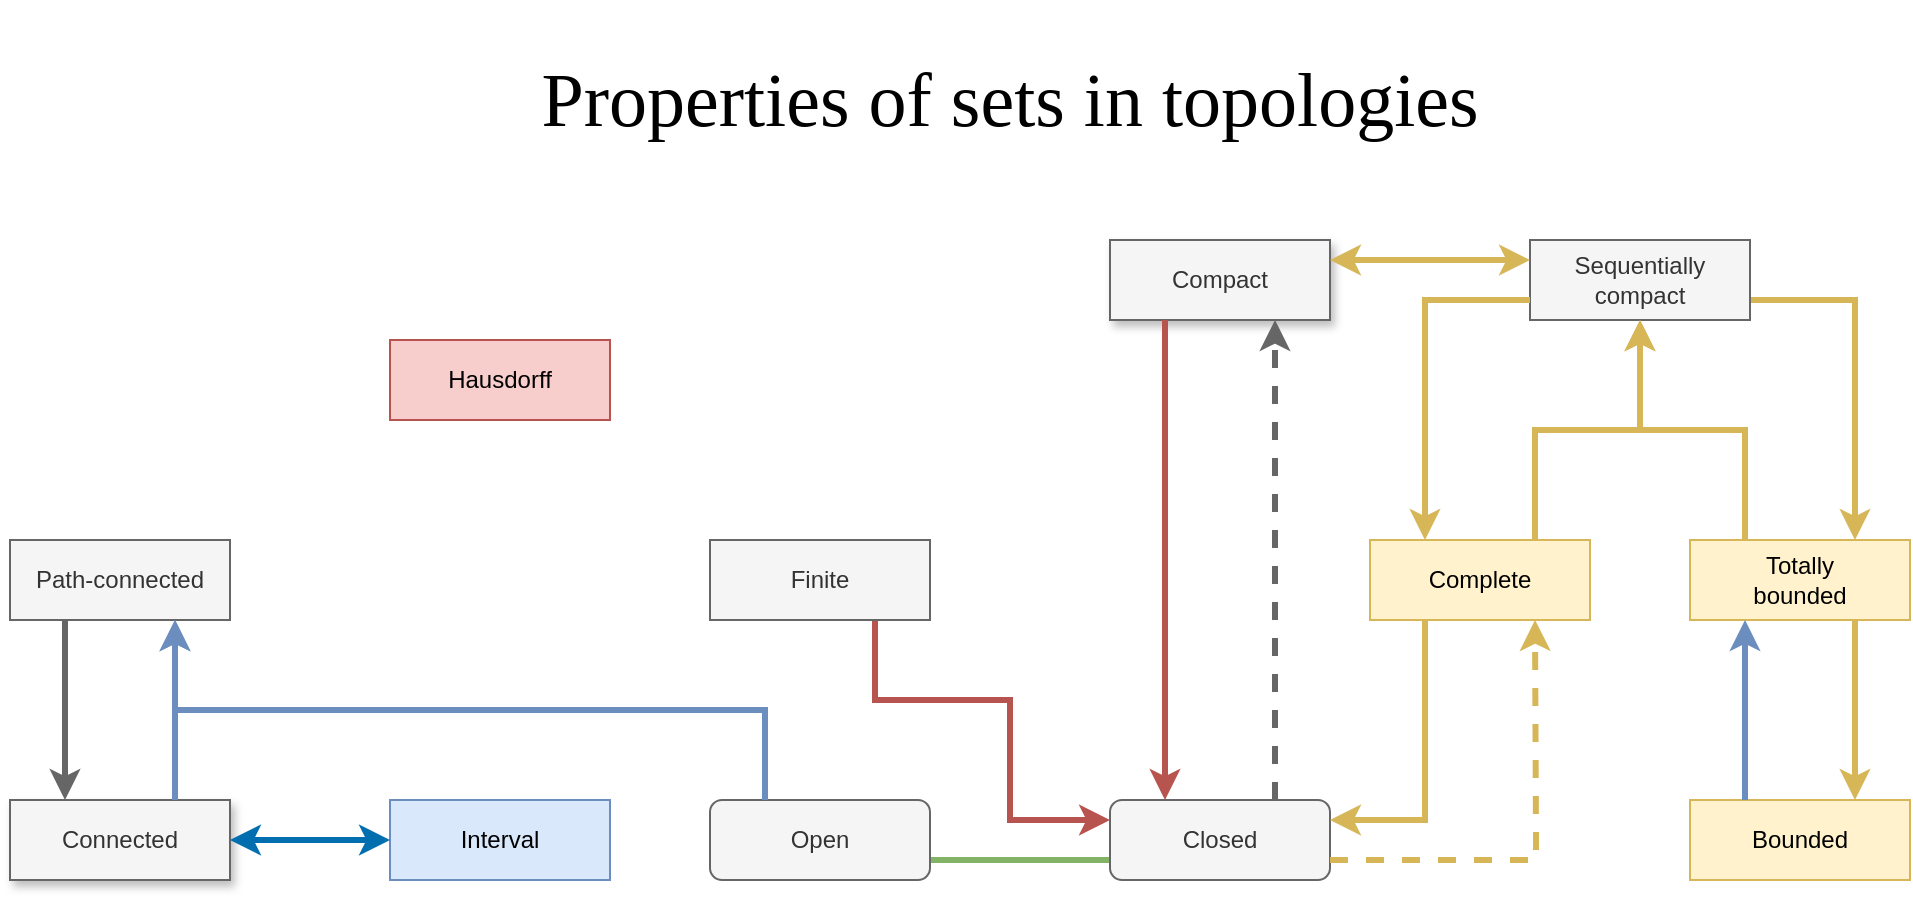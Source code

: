<mxfile version="19.0.3" type="device"><diagram id="lEuUHeqJ51Pbfc5kS8y1" name="Page-1"><mxGraphModel dx="1389" dy="725" grid="1" gridSize="10" guides="1" tooltips="1" connect="1" arrows="1" fold="1" page="1" pageScale="1" pageWidth="827" pageHeight="1169" math="1" shadow="0"><root><mxCell id="0"/><mxCell id="1" parent="0"/><UserObject label="" tooltip="Complements of each other." id="ILrjlOwBFOvKSsJaodoY-8"><mxCell style="edgeStyle=orthogonalEdgeStyle;rounded=0;orthogonalLoop=1;jettySize=auto;html=1;exitX=1;exitY=0.75;exitDx=0;exitDy=0;entryX=0;entryY=0.75;entryDx=0;entryDy=0;fontSize=11;fillColor=#d5e8d4;strokeColor=#82b366;endArrow=none;endFill=0;strokeWidth=3;" parent="1" source="ILrjlOwBFOvKSsJaodoY-2" target="ILrjlOwBFOvKSsJaodoY-7" edge="1"><mxGeometry relative="1" as="geometry"/></mxCell></UserObject><UserObject label="Open" tooltip="In a topology, defined as part of the topology.&#10;&#10;In a metric space, defined as: For every point in the set, there exists some ball contained in the set.&#10;&#10;Preserved under the inverse image of a continuous function." id="ILrjlOwBFOvKSsJaodoY-2"><mxCell style="rounded=1;whiteSpace=wrap;html=1;fillColor=#f5f5f5;fontColor=#333333;strokeColor=#666666;" parent="1" vertex="1"><mxGeometry x="400" y="520" width="110" height="40" as="geometry"/></mxCell></UserObject><mxCell id="ILrjlOwBFOvKSsJaodoY-4" value="Properties of sets in topologies" style="text;html=1;strokeColor=none;fillColor=none;align=center;verticalAlign=middle;whiteSpace=wrap;rounded=0;fontSize=38;fontFamily=Tahoma;" parent="1" vertex="1"><mxGeometry x="280" y="120" width="540" height="100" as="geometry"/></mxCell><UserObject label="Closed" tooltip="Definition: The complement of the set is open.&#10;&#10;Preserved under the inverse image of a continuous function." id="ILrjlOwBFOvKSsJaodoY-7"><mxCell style="rounded=1;whiteSpace=wrap;html=1;fillColor=#f5f5f5;fontColor=#333333;strokeColor=#666666;" parent="1" vertex="1"><mxGeometry x="600" y="520" width="110" height="40" as="geometry"/></mxCell></UserObject><UserObject label="" tooltip="Implies. Metric spaces only." id="ILrjlOwBFOvKSsJaodoY-11"><mxCell style="edgeStyle=orthogonalEdgeStyle;rounded=0;orthogonalLoop=1;jettySize=auto;html=1;exitX=1;exitY=0.75;exitDx=0;exitDy=0;entryX=0.75;entryY=0;entryDx=0;entryDy=0;fontSize=11;endArrow=classic;endFill=1;strokeWidth=3;fillColor=#fff2cc;strokeColor=#d6b656;" parent="1" source="ILrjlOwBFOvKSsJaodoY-9" target="ILrjlOwBFOvKSsJaodoY-13" edge="1"><mxGeometry relative="1" as="geometry"/></mxCell></UserObject><UserObject label="Sequentially compact" tooltip="Definition: Every sequence in the set has a subsequence that converges to a point in the set." id="ILrjlOwBFOvKSsJaodoY-9"><mxCell style="rounded=0;whiteSpace=wrap;html=1;fillColor=#f5f5f5;fontColor=#333333;strokeColor=#666666;" parent="1" vertex="1"><mxGeometry x="810" y="240" width="110" height="40" as="geometry"/></mxCell></UserObject><UserObject label="Bounded" tooltip="Metric spaces only.&#10;&#10;Definition: There exists some point in the set for which some ball centered at that point contains the whole set." id="ILrjlOwBFOvKSsJaodoY-10"><mxCell style="rounded=0;whiteSpace=wrap;html=1;fillColor=#fff2cc;strokeColor=#d6b656;" parent="1" vertex="1"><mxGeometry x="890" y="520" width="110" height="40" as="geometry"/></mxCell></UserObject><UserObject label="Totally&lt;br&gt;bounded" tooltip="Metric spaces only.&#10;&#10;Definition: For any given radius, there exists a finite covering of the set with balls of that radius." id="ILrjlOwBFOvKSsJaodoY-13"><mxCell style="rounded=0;whiteSpace=wrap;html=1;fillColor=#fff2cc;strokeColor=#d6b656;" parent="1" vertex="1"><mxGeometry x="890" y="390" width="110" height="40" as="geometry"/></mxCell></UserObject><UserObject label="" tooltip="Implies. Metric spaces only." id="ILrjlOwBFOvKSsJaodoY-15"><mxCell style="edgeStyle=orthogonalEdgeStyle;rounded=0;orthogonalLoop=1;jettySize=auto;html=1;exitX=0.75;exitY=1;exitDx=0;exitDy=0;entryX=0.75;entryY=0;entryDx=0;entryDy=0;fontSize=11;endArrow=classic;endFill=1;strokeWidth=3;fillColor=#fff2cc;strokeColor=#d6b656;" parent="1" source="ILrjlOwBFOvKSsJaodoY-13" target="ILrjlOwBFOvKSsJaodoY-10" edge="1"><mxGeometry relative="1" as="geometry"><mxPoint x="927" y="370" as="sourcePoint"/><mxPoint x="972" y="500" as="targetPoint"/></mxGeometry></mxCell></UserObject><UserObject label="Compact" tooltip="Definition: Every open covering has a finite subset which is also an open covering.&#10;&#10;Preserved under the image of a continuous function." id="ILrjlOwBFOvKSsJaodoY-16"><mxCell style="rounded=0;whiteSpace=wrap;html=1;fillColor=#f5f5f5;fontColor=#333333;strokeColor=#666666;shadow=1;" parent="1" vertex="1"><mxGeometry x="600" y="240" width="110" height="40" as="geometry"/></mxCell></UserObject><UserObject label="" tooltip="Equivalent, if the space is metric." id="ILrjlOwBFOvKSsJaodoY-17"><mxCell style="edgeStyle=orthogonalEdgeStyle;rounded=0;orthogonalLoop=1;jettySize=auto;html=1;exitX=0;exitY=0.25;exitDx=0;exitDy=0;entryX=1;entryY=0.25;entryDx=0;entryDy=0;fontSize=11;endArrow=classic;endFill=1;strokeWidth=3;fillColor=#fff2cc;strokeColor=#d6b656;startArrow=classic;startFill=1;" parent="1" source="ILrjlOwBFOvKSsJaodoY-9" target="ILrjlOwBFOvKSsJaodoY-16" edge="1"><mxGeometry relative="1" as="geometry"><mxPoint x="560" y="190" as="sourcePoint"/><mxPoint x="605" y="320" as="targetPoint"/></mxGeometry></mxCell></UserObject><UserObject label="Complete" tooltip="Metric spaces only.&#10;&#10;Definition: Every Cauchy sequence in the set converges to a point in the set." id="ILrjlOwBFOvKSsJaodoY-19"><mxCell style="rounded=0;whiteSpace=wrap;html=1;fillColor=#fff2cc;strokeColor=#d6b656;" parent="1" vertex="1"><mxGeometry x="730" y="390" width="110" height="40" as="geometry"/></mxCell></UserObject><UserObject label="" tooltip="Implies. Metric spaces only." id="ILrjlOwBFOvKSsJaodoY-20"><mxCell style="edgeStyle=orthogonalEdgeStyle;rounded=0;orthogonalLoop=1;jettySize=auto;html=1;exitX=0.25;exitY=1;exitDx=0;exitDy=0;entryX=1;entryY=0.25;entryDx=0;entryDy=0;fontSize=11;endArrow=classic;endFill=1;strokeWidth=3;fillColor=#fff2cc;strokeColor=#d6b656;" parent="1" source="ILrjlOwBFOvKSsJaodoY-19" target="ILrjlOwBFOvKSsJaodoY-7" edge="1"><mxGeometry relative="1" as="geometry"><mxPoint x="790" y="460" as="sourcePoint"/><mxPoint x="765" y="720" as="targetPoint"/><Array as="points"><mxPoint x="758" y="530"/></Array></mxGeometry></mxCell></UserObject><UserObject label="" tooltip="Metric spaces only.&#10;&#10;Implies, if the space itself is complete." id="ILrjlOwBFOvKSsJaodoY-21"><mxCell style="edgeStyle=orthogonalEdgeStyle;rounded=0;orthogonalLoop=1;jettySize=auto;html=1;exitX=1;exitY=0.75;exitDx=0;exitDy=0;entryX=0.75;entryY=1;entryDx=0;entryDy=0;fontSize=11;endArrow=classic;endFill=1;strokeWidth=3;fillColor=#fff2cc;strokeColor=#d6b656;dashed=1;" parent="1" source="ILrjlOwBFOvKSsJaodoY-7" target="ILrjlOwBFOvKSsJaodoY-19" edge="1"><mxGeometry relative="1" as="geometry"><mxPoint x="770" y="600" as="sourcePoint"/><mxPoint x="770" y="690" as="targetPoint"/><Array as="points"><mxPoint x="813" y="550"/><mxPoint x="813" y="540"/></Array></mxGeometry></mxCell></UserObject><UserObject label="" tooltip="Implies. Metric spaces only." id="ILrjlOwBFOvKSsJaodoY-22"><mxCell style="edgeStyle=orthogonalEdgeStyle;rounded=0;orthogonalLoop=1;jettySize=auto;html=1;exitX=0;exitY=0.75;exitDx=0;exitDy=0;entryX=0.25;entryY=0;entryDx=0;entryDy=0;fontSize=11;endArrow=classic;endFill=1;strokeWidth=3;fillColor=#fff2cc;strokeColor=#d6b656;" parent="1" source="ILrjlOwBFOvKSsJaodoY-9" target="ILrjlOwBFOvKSsJaodoY-19" edge="1"><mxGeometry relative="1" as="geometry"><mxPoint x="665" y="300" as="sourcePoint"/><mxPoint x="640" y="560" as="targetPoint"/></mxGeometry></mxCell></UserObject><UserObject label="" tooltip="Implies (together). Metric spaces only." id="ILrjlOwBFOvKSsJaodoY-24"><mxCell style="edgeStyle=orthogonalEdgeStyle;rounded=0;orthogonalLoop=1;jettySize=auto;html=1;exitX=0.75;exitY=0;exitDx=0;exitDy=0;entryX=0.5;entryY=1;entryDx=0;entryDy=0;fontSize=11;endArrow=classic;endFill=1;strokeWidth=3;fillColor=#fff2cc;strokeColor=#d6b656;" parent="1" source="ILrjlOwBFOvKSsJaodoY-19" target="ILrjlOwBFOvKSsJaodoY-9" edge="1"><mxGeometry relative="1" as="geometry"><mxPoint x="820" y="350" as="sourcePoint"/><mxPoint x="865" y="480" as="targetPoint"/></mxGeometry></mxCell></UserObject><UserObject label="" tooltip="Implies (together). Metric spaces only." id="ILrjlOwBFOvKSsJaodoY-25"><mxCell style="edgeStyle=orthogonalEdgeStyle;rounded=0;orthogonalLoop=1;jettySize=auto;html=1;exitX=0.25;exitY=0;exitDx=0;exitDy=0;entryX=0.5;entryY=1;entryDx=0;entryDy=0;fontSize=11;endArrow=classic;endFill=1;strokeWidth=3;fillColor=#fff2cc;strokeColor=#d6b656;" parent="1" source="ILrjlOwBFOvKSsJaodoY-13" target="ILrjlOwBFOvKSsJaodoY-9" edge="1"><mxGeometry relative="1" as="geometry"><mxPoint x="830" y="430" as="sourcePoint"/><mxPoint x="882.5" y="320" as="targetPoint"/></mxGeometry></mxCell></UserObject><UserObject label="" tooltip="Implies. R^n only." id="ILrjlOwBFOvKSsJaodoY-26"><mxCell style="edgeStyle=orthogonalEdgeStyle;rounded=0;orthogonalLoop=1;jettySize=auto;html=1;exitX=0.25;exitY=0;exitDx=0;exitDy=0;entryX=0.25;entryY=1;entryDx=0;entryDy=0;fontSize=11;endArrow=classic;endFill=1;strokeWidth=3;fillColor=#dae8fc;strokeColor=#6c8ebf;" parent="1" source="ILrjlOwBFOvKSsJaodoY-10" target="ILrjlOwBFOvKSsJaodoY-13" edge="1"><mxGeometry relative="1" as="geometry"><mxPoint x="869" y="450" as="sourcePoint"/><mxPoint x="869" y="540" as="targetPoint"/></mxGeometry></mxCell></UserObject><UserObject label="Hausdorff" tooltip="Property of a space.&#10;&#10;Definition: Any two points in the set have respective neighbourhoods which are disjoint from each other." id="ILrjlOwBFOvKSsJaodoY-27"><mxCell style="rounded=0;whiteSpace=wrap;html=1;fillColor=#f8cecc;strokeColor=#b85450;glass=0;sketch=0;shadow=0;" parent="1" vertex="1"><mxGeometry x="240" y="290" width="110" height="40" as="geometry"/></mxCell></UserObject><UserObject label="" tooltip="Implies, if the space is Hausdorff." id="ILrjlOwBFOvKSsJaodoY-29"><mxCell style="edgeStyle=orthogonalEdgeStyle;rounded=0;orthogonalLoop=1;jettySize=auto;html=1;exitX=0.75;exitY=1;exitDx=0;exitDy=0;entryX=0;entryY=0.25;entryDx=0;entryDy=0;fontSize=11;startArrow=none;startFill=0;endArrow=classic;endFill=1;strokeWidth=3;fillColor=#f8cecc;strokeColor=#b85450;" parent="1" source="ILrjlOwBFOvKSsJaodoY-28" target="ILrjlOwBFOvKSsJaodoY-7" edge="1"><mxGeometry relative="1" as="geometry"><Array as="points"><mxPoint x="483" y="470"/><mxPoint x="550" y="470"/><mxPoint x="550" y="530"/></Array></mxGeometry></mxCell></UserObject><UserObject label="Finite" tooltip="Definition: ... really?&#10;&#10;P.S. This is an easter egg. I'll shout a drink or something for the first person to point it out." id="ILrjlOwBFOvKSsJaodoY-28"><mxCell style="rounded=0;whiteSpace=wrap;html=1;fillColor=#f5f5f5;fontColor=#333333;strokeColor=#666666;" parent="1" vertex="1"><mxGeometry x="400" y="390" width="110" height="40" as="geometry"/></mxCell></UserObject><UserObject label="" tooltip="Implies, if the space itself is compact." id="ILrjlOwBFOvKSsJaodoY-30"><mxCell style="edgeStyle=orthogonalEdgeStyle;rounded=0;orthogonalLoop=1;jettySize=auto;html=1;exitX=0.75;exitY=0;exitDx=0;exitDy=0;entryX=0.75;entryY=1;entryDx=0;entryDy=0;fontSize=11;endArrow=classic;endFill=1;strokeWidth=3;dashed=1;fillColor=#f5f5f5;strokeColor=#666666;" parent="1" source="ILrjlOwBFOvKSsJaodoY-7" target="ILrjlOwBFOvKSsJaodoY-16" edge="1"><mxGeometry relative="1" as="geometry"><mxPoint x="580" y="470" as="sourcePoint"/><mxPoint x="682.5" y="350" as="targetPoint"/><Array as="points"/></mxGeometry></mxCell></UserObject><UserObject label="" tooltip="Implies, if the space is Hausdorff." id="ILrjlOwBFOvKSsJaodoY-32"><mxCell style="edgeStyle=orthogonalEdgeStyle;rounded=0;orthogonalLoop=1;jettySize=auto;html=1;exitX=0.25;exitY=1;exitDx=0;exitDy=0;entryX=0.25;entryY=0;entryDx=0;entryDy=0;fontSize=11;startArrow=none;startFill=0;endArrow=classic;endFill=1;strokeWidth=3;fillColor=#f8cecc;strokeColor=#b85450;" parent="1" source="ILrjlOwBFOvKSsJaodoY-16" target="ILrjlOwBFOvKSsJaodoY-7" edge="1"><mxGeometry relative="1" as="geometry"><mxPoint x="556" y="340" as="sourcePoint"/><mxPoint x="673.5" y="440" as="targetPoint"/></mxGeometry></mxCell></UserObject><UserObject label="Connected" tooltip="Definition: There do not exist two disjoint non-empty open subsets whose union is the whole set.&#10;&#10;Preserved under the image of a continuous function." id="ILrjlOwBFOvKSsJaodoY-33"><mxCell style="rounded=0;whiteSpace=wrap;html=1;fillColor=#f5f5f5;fontColor=#333333;strokeColor=#666666;shadow=1;" parent="1" vertex="1"><mxGeometry x="50" y="520" width="110" height="40" as="geometry"/></mxCell></UserObject><UserObject label="Interval" tooltip="R only.&#10;&#10;For any two members of the set, all the numbers between them are in the set." id="ILrjlOwBFOvKSsJaodoY-34"><mxCell style="rounded=0;whiteSpace=wrap;html=1;fillColor=#dae8fc;strokeColor=#6c8ebf;" parent="1" vertex="1"><mxGeometry x="240" y="520" width="110" height="40" as="geometry"/></mxCell></UserObject><UserObject label="" tooltip="Equivalent. R only." id="ILrjlOwBFOvKSsJaodoY-35"><mxCell style="edgeStyle=orthogonalEdgeStyle;rounded=0;orthogonalLoop=1;jettySize=auto;html=1;exitX=1;exitY=0.5;exitDx=0;exitDy=0;entryX=0;entryY=0.5;entryDx=0;entryDy=0;fontSize=11;endArrow=classic;endFill=1;strokeWidth=3;fillColor=#1ba1e2;strokeColor=#006EAF;startArrow=classic;startFill=1;" parent="1" source="ILrjlOwBFOvKSsJaodoY-33" target="ILrjlOwBFOvKSsJaodoY-34" edge="1"><mxGeometry relative="1" as="geometry"><mxPoint x="240" y="585" as="sourcePoint"/><mxPoint x="240" y="495" as="targetPoint"/></mxGeometry></mxCell></UserObject><UserObject label="" tooltip="Implies." id="ILrjlOwBFOvKSsJaodoY-37"><mxCell style="edgeStyle=orthogonalEdgeStyle;rounded=0;orthogonalLoop=1;jettySize=auto;html=1;exitX=0.25;exitY=1;exitDx=0;exitDy=0;entryX=0.25;entryY=0;entryDx=0;entryDy=0;fontSize=11;startArrow=none;startFill=0;endArrow=classic;endFill=1;strokeWidth=3;fillColor=#f5f5f5;strokeColor=#666666;" parent="1" source="ILrjlOwBFOvKSsJaodoY-36" target="ILrjlOwBFOvKSsJaodoY-33" edge="1"><mxGeometry relative="1" as="geometry"/></mxCell></UserObject><UserObject label="Path-connected" tooltip="Definition: Any two points in the set can be joined by a path." id="ILrjlOwBFOvKSsJaodoY-36"><mxCell style="rounded=0;whiteSpace=wrap;html=1;fillColor=#f5f5f5;fontColor=#333333;strokeColor=#666666;" parent="1" vertex="1"><mxGeometry x="50" y="390" width="110" height="40" as="geometry"/></mxCell></UserObject><UserObject label="" tooltip="Implies (together). R^n only." id="ILrjlOwBFOvKSsJaodoY-38"><mxCell style="edgeStyle=orthogonalEdgeStyle;rounded=0;orthogonalLoop=1;jettySize=auto;html=1;exitX=0.75;exitY=0;exitDx=0;exitDy=0;entryX=0.75;entryY=1;entryDx=0;entryDy=0;fontSize=11;endArrow=classic;endFill=1;strokeWidth=3;fillColor=#dae8fc;strokeColor=#6c8ebf;" parent="1" source="ILrjlOwBFOvKSsJaodoY-33" target="ILrjlOwBFOvKSsJaodoY-36" edge="1"><mxGeometry relative="1" as="geometry"><mxPoint x="200" y="495" as="sourcePoint"/><mxPoint x="200" y="405" as="targetPoint"/></mxGeometry></mxCell></UserObject><UserObject label="" tooltip="Implies (together). R^n only." id="ILrjlOwBFOvKSsJaodoY-39"><mxCell style="edgeStyle=orthogonalEdgeStyle;rounded=0;orthogonalLoop=1;jettySize=auto;html=1;exitX=0.25;exitY=0;exitDx=0;exitDy=0;entryX=0.75;entryY=1;entryDx=0;entryDy=0;fontSize=11;endArrow=classic;endFill=1;strokeWidth=3;fillColor=#dae8fc;strokeColor=#6c8ebf;" parent="1" source="ILrjlOwBFOvKSsJaodoY-2" target="ILrjlOwBFOvKSsJaodoY-36" edge="1"><mxGeometry relative="1" as="geometry"><mxPoint x="340" y="500" as="sourcePoint"/><mxPoint x="340" y="410" as="targetPoint"/></mxGeometry></mxCell></UserObject></root></mxGraphModel></diagram></mxfile>